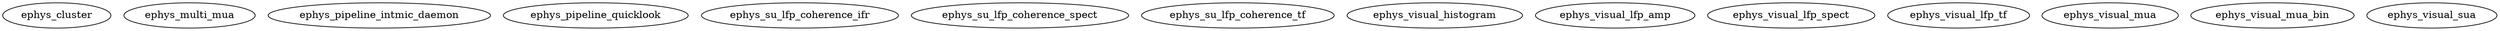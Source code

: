 /* Created by mdot for Matlab */
digraph m2html {

  ephys_cluster [URL="ephys_cluster.html"];
  ephys_multi_mua [URL="ephys_multi_mua.html"];
  ephys_pipeline_intmic_daemon [URL="ephys_pipeline_intmic_daemon.html"];
  ephys_pipeline_quicklook [URL="ephys_pipeline_quicklook.html"];
  ephys_su_lfp_coherence_ifr [URL="ephys_su_lfp_coherence_ifr.html"];
  ephys_su_lfp_coherence_spect [URL="ephys_su_lfp_coherence_spect.html"];
  ephys_su_lfp_coherence_tf [URL="ephys_su_lfp_coherence_tf.html"];
  ephys_visual_histogram [URL="ephys_visual_histogram.html"];
  ephys_visual_lfp_amp [URL="ephys_visual_lfp_amp.html"];
  ephys_visual_lfp_spect [URL="ephys_visual_lfp_spect.html"];
  ephys_visual_lfp_tf [URL="ephys_visual_lfp_tf.html"];
  ephys_visual_mua [URL="ephys_visual_mua.html"];
  ephys_visual_mua_bin [URL="ephys_visual_mua_bin.html"];
  ephys_visual_sua [URL="ephys_visual_sua.html"];
}